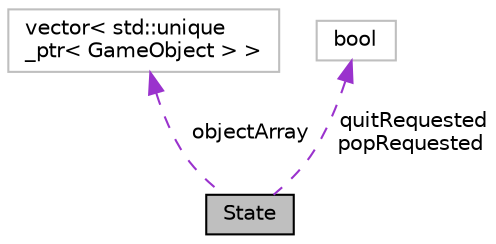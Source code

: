 digraph "State"
{
  edge [fontname="Helvetica",fontsize="10",labelfontname="Helvetica",labelfontsize="10"];
  node [fontname="Helvetica",fontsize="10",shape=record];
  Node1 [label="State",height=0.2,width=0.4,color="black", fillcolor="grey75", style="filled", fontcolor="black"];
  Node2 -> Node1 [dir="back",color="darkorchid3",fontsize="10",style="dashed",label=" objectArray" ,fontname="Helvetica"];
  Node2 [label="vector\< std::unique\l_ptr\< GameObject \> \>",height=0.2,width=0.4,color="grey75", fillcolor="white", style="filled"];
  Node3 -> Node1 [dir="back",color="darkorchid3",fontsize="10",style="dashed",label=" quitRequested\npopRequested" ,fontname="Helvetica"];
  Node3 [label="bool",height=0.2,width=0.4,color="grey75", fillcolor="white", style="filled"];
}
